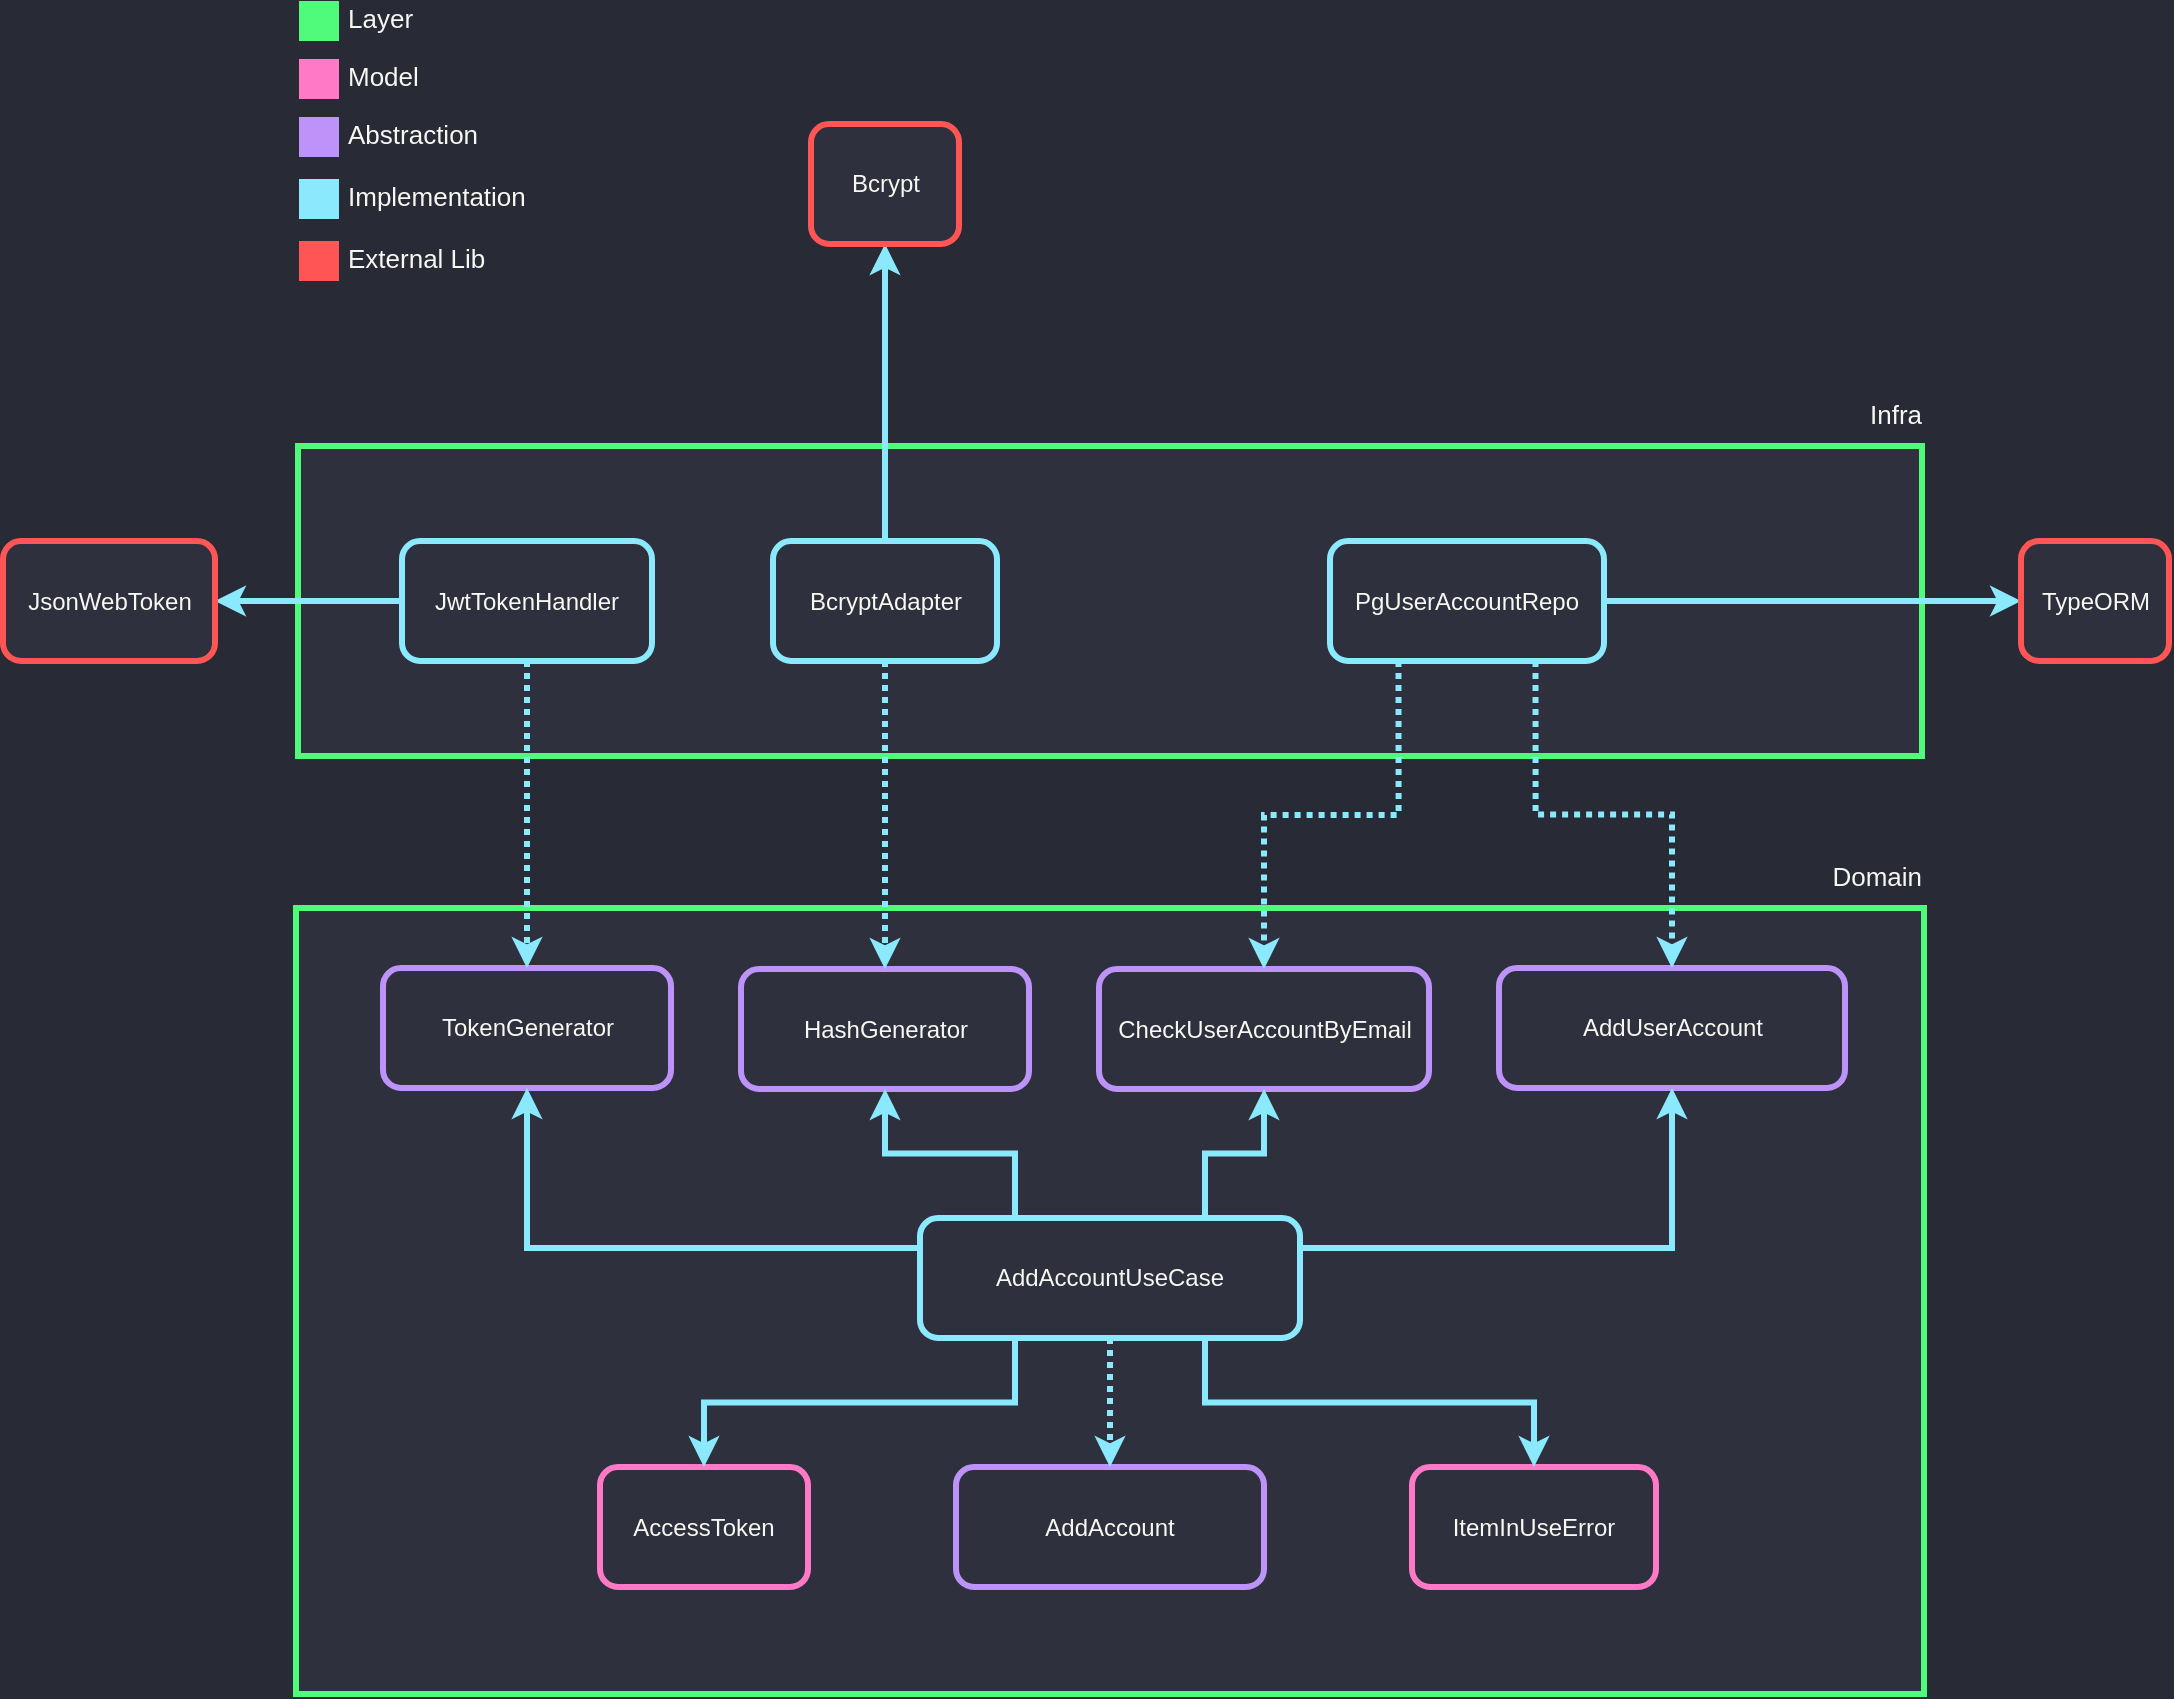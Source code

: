 <mxfile version="12.2.4" pages="1"><diagram id="oO6UN9TOWimA6WXdo8Vw" name="Page-1"><mxGraphModel dx="2033" dy="746" grid="0" gridSize="10" guides="1" tooltips="1" connect="1" arrows="1" fold="1" page="0" pageScale="1" pageWidth="850" pageHeight="1100" background="#282A36" math="0" shadow="0"><root><mxCell id="0"/><mxCell id="1" parent="0"/><mxCell id="2" value="" style="rounded=0;whiteSpace=wrap;html=1;strokeColor=#50FA7B;strokeWidth=3;fillColor=#2E303D;fontColor=#F8F8F2;" parent="1" vertex="1"><mxGeometry x="-300" y="460" width="814" height="393" as="geometry"/></mxCell><mxCell id="3" value="AddAccountUseCase" style="rounded=1;whiteSpace=wrap;html=1;strokeColor=#8BE9FD;fillColor=#2E303D;strokeWidth=3;fontColor=#F8F8F2;" parent="1" vertex="1"><mxGeometry x="12" y="615" width="190" height="60" as="geometry"/></mxCell><mxCell id="15" value="Domain" style="text;html=1;resizable=0;points=[];autosize=1;align=right;verticalAlign=bottom;spacingTop=-4;fontColor=#F8F8F2;fontSize=13;" parent="1" vertex="1"><mxGeometry x="460" y="439" width="54" height="16" as="geometry"/></mxCell><mxCell id="16" value="AddAccount" style="rounded=1;whiteSpace=wrap;html=1;strokeColor=#BD93F9;fillColor=#2E303D;strokeWidth=3;fontColor=#F8F8F2;" parent="1" vertex="1"><mxGeometry x="30" y="739.5" width="154" height="60" as="geometry"/></mxCell><mxCell id="17" value="TokenGenerator" style="rounded=1;whiteSpace=wrap;html=1;strokeColor=#BD93F9;fillColor=#2E303D;strokeWidth=3;fontColor=#F8F8F2;" parent="1" vertex="1"><mxGeometry x="-256.5" y="490" width="144" height="60" as="geometry"/></mxCell><mxCell id="18" value="CheckUserAccountByEmail" style="rounded=1;whiteSpace=wrap;html=1;strokeColor=#BD93F9;fillColor=#2E303D;strokeWidth=3;fontColor=#F8F8F2;" parent="1" vertex="1"><mxGeometry x="101.5" y="490.5" width="165" height="60" as="geometry"/></mxCell><mxCell id="22" value="AddUserAccount" style="rounded=1;whiteSpace=wrap;html=1;strokeColor=#BD93F9;fillColor=#2E303D;strokeWidth=3;fontColor=#F8F8F2;" parent="1" vertex="1"><mxGeometry x="301.5" y="490" width="173" height="60" as="geometry"/></mxCell><mxCell id="24" style="edgeStyle=orthogonalEdgeStyle;rounded=0;orthogonalLoop=1;jettySize=auto;html=1;exitX=0;exitY=0.25;exitDx=0;exitDy=0;strokeColor=#8BE9FD;strokeWidth=3;" parent="1" source="3" target="17" edge="1"><mxGeometry relative="1" as="geometry"><mxPoint x="-67.5" y="599" as="sourcePoint"/><mxPoint x="-156.5" y="550" as="targetPoint"/></mxGeometry></mxCell><mxCell id="25" style="edgeStyle=orthogonalEdgeStyle;rounded=0;orthogonalLoop=1;jettySize=auto;html=1;exitX=0.75;exitY=0;exitDx=0;exitDy=0;strokeColor=#8BE9FD;strokeWidth=3;" parent="1" source="3" target="18" edge="1"><mxGeometry relative="1" as="geometry"><mxPoint x="70" y="625" as="sourcePoint"/><mxPoint x="-146" y="560" as="targetPoint"/></mxGeometry></mxCell><mxCell id="26" style="edgeStyle=orthogonalEdgeStyle;rounded=0;orthogonalLoop=1;jettySize=auto;html=1;exitX=1;exitY=0.25;exitDx=0;exitDy=0;strokeColor=#8BE9FD;strokeWidth=3;entryX=0.5;entryY=1;entryDx=0;entryDy=0;" parent="1" source="3" target="22" edge="1"><mxGeometry relative="1" as="geometry"><mxPoint x="117" y="625" as="sourcePoint"/><mxPoint x="117" y="560.5" as="targetPoint"/><Array as="points"><mxPoint x="388" y="630"/></Array></mxGeometry></mxCell><mxCell id="28" style="edgeStyle=orthogonalEdgeStyle;rounded=0;orthogonalLoop=1;jettySize=auto;html=1;exitX=0.5;exitY=1;exitDx=0;exitDy=0;entryX=0.5;entryY=0;entryDx=0;entryDy=0;strokeWidth=3;strokeColor=#8BE9FD;dashed=1;dashPattern=1 1;" parent="1" source="3" target="16" edge="1"><mxGeometry relative="1" as="geometry"><mxPoint x="18" y="562" as="sourcePoint"/><mxPoint x="18" y="645" as="targetPoint"/></mxGeometry></mxCell><mxCell id="29" value="AccessToken" style="rounded=1;whiteSpace=wrap;html=1;strokeColor=#FF79C6;fillColor=#2E303D;strokeWidth=3;fontColor=#F8F8F2;" parent="1" vertex="1"><mxGeometry x="-148" y="739.5" width="104" height="60" as="geometry"/></mxCell><mxCell id="30" style="edgeStyle=orthogonalEdgeStyle;rounded=0;orthogonalLoop=1;jettySize=auto;html=1;exitX=0.25;exitY=1;exitDx=0;exitDy=0;entryX=0.5;entryY=0;entryDx=0;entryDy=0;strokeColor=#8BE9FD;strokeWidth=3;" parent="1" source="3" target="29" edge="1"><mxGeometry relative="1" as="geometry"><mxPoint x="27" y="656.5" as="sourcePoint"/><mxPoint x="-96" y="739.5" as="targetPoint"/></mxGeometry></mxCell><mxCell id="31" value="HashGenerator" style="rounded=1;whiteSpace=wrap;html=1;strokeColor=#BD93F9;fillColor=#2E303D;strokeWidth=3;fontColor=#F8F8F2;" parent="1" vertex="1"><mxGeometry x="-77.5" y="490.5" width="144" height="60" as="geometry"/></mxCell><mxCell id="33" style="edgeStyle=orthogonalEdgeStyle;rounded=0;orthogonalLoop=1;jettySize=auto;html=1;exitX=0.25;exitY=0;exitDx=0;exitDy=0;strokeColor=#8BE9FD;strokeWidth=3;" parent="1" source="3" target="31" edge="1"><mxGeometry relative="1" as="geometry"><mxPoint x="66.5" y="615" as="sourcePoint"/><mxPoint x="95.5" y="550.5" as="targetPoint"/></mxGeometry></mxCell><mxCell id="34" value="ItemInUseError" style="rounded=1;whiteSpace=wrap;html=1;strokeColor=#FF79C6;fillColor=#2E303D;strokeWidth=3;fontColor=#F8F8F2;" parent="1" vertex="1"><mxGeometry x="258" y="739.5" width="122" height="60" as="geometry"/></mxCell><mxCell id="36" style="edgeStyle=orthogonalEdgeStyle;rounded=0;orthogonalLoop=1;jettySize=auto;html=1;exitX=0.75;exitY=1;exitDx=0;exitDy=0;strokeColor=#8BE9FD;strokeWidth=3;entryX=0.5;entryY=0;entryDx=0;entryDy=0;" parent="1" source="3" target="34" edge="1"><mxGeometry relative="1" as="geometry"><mxPoint x="474.5" y="675" as="sourcePoint"/><mxPoint x="319" y="724" as="targetPoint"/></mxGeometry></mxCell><mxCell id="52" value="" style="rounded=0;whiteSpace=wrap;html=1;strokeColor=none;strokeWidth=3;fillColor=#FF79C6;fontSize=13;fontColor=#F8F8F2;align=right;" parent="1" vertex="1"><mxGeometry x="-298.5" y="35.5" width="20" height="20" as="geometry"/></mxCell><mxCell id="53" value="Model" style="text;html=1;resizable=0;points=[];autosize=1;align=left;verticalAlign=middle;spacingTop=-4;fontSize=13;fontColor=#F8F8F2;" parent="1" vertex="1"><mxGeometry x="-276.5" y="37.5" width="45" height="16" as="geometry"/></mxCell><mxCell id="54" value="" style="rounded=0;whiteSpace=wrap;html=1;strokeColor=none;strokeWidth=3;fillColor=#BD93F9;fontSize=13;fontColor=#F8F8F2;align=right;" parent="1" vertex="1"><mxGeometry x="-298.5" y="64.5" width="20" height="20" as="geometry"/></mxCell><mxCell id="55" value="Abstraction" style="text;html=1;resizable=0;points=[];autosize=1;align=left;verticalAlign=middle;spacingTop=-4;fontSize=13;fontColor=#F8F8F2;" parent="1" vertex="1"><mxGeometry x="-276.5" y="66.5" width="75" height="16" as="geometry"/></mxCell><mxCell id="56" value="" style="rounded=0;whiteSpace=wrap;html=1;strokeColor=none;strokeWidth=3;fillColor=#8BE9FD;fontSize=13;fontColor=#F8F8F2;align=right;" parent="1" vertex="1"><mxGeometry x="-298.5" y="95.5" width="20" height="20" as="geometry"/></mxCell><mxCell id="57" value="Implementation" style="text;html=1;resizable=0;points=[];autosize=1;align=left;verticalAlign=middle;spacingTop=-4;fontSize=13;fontColor=#F8F8F2;" parent="1" vertex="1"><mxGeometry x="-276.5" y="97.5" width="99" height="16" as="geometry"/></mxCell><mxCell id="58" value="" style="rounded=0;whiteSpace=wrap;html=1;strokeColor=none;strokeWidth=3;fillColor=#50FA7B;fontSize=13;fontColor=#F8F8F2;align=right;" parent="1" vertex="1"><mxGeometry x="-298.5" y="6.5" width="20" height="20" as="geometry"/></mxCell><mxCell id="59" value="Layer" style="text;html=1;resizable=0;points=[];autosize=1;align=left;verticalAlign=middle;spacingTop=-4;fontSize=13;fontColor=#F8F8F2;" parent="1" vertex="1"><mxGeometry x="-276.5" y="8.5" width="43" height="16" as="geometry"/></mxCell><mxCell id="60" value="" style="rounded=0;whiteSpace=wrap;html=1;strokeColor=none;strokeWidth=3;fillColor=#FF5555;fontSize=13;fontColor=#F8F8F2;align=right;" parent="1" vertex="1"><mxGeometry x="-298.5" y="126.5" width="20" height="20" as="geometry"/></mxCell><mxCell id="61" value="External Lib" style="text;html=1;resizable=0;points=[];autosize=1;align=left;verticalAlign=middle;spacingTop=-4;fontSize=13;fontColor=#F8F8F2;" parent="1" vertex="1"><mxGeometry x="-276.5" y="128.5" width="79" height="16" as="geometry"/></mxCell><mxCell id="62" value="" style="rounded=0;whiteSpace=wrap;html=1;strokeColor=#50FA7B;strokeWidth=3;fillColor=#2E303D;fontColor=#F8F8F2;" parent="1" vertex="1"><mxGeometry x="-299" y="229" width="812" height="155" as="geometry"/></mxCell><mxCell id="63" value="Infra" style="text;html=1;resizable=0;points=[];autosize=1;align=right;verticalAlign=bottom;spacingTop=-4;fontColor=#F8F8F2;fontSize=13;" parent="1" vertex="1"><mxGeometry x="478" y="207.5" width="36" height="16" as="geometry"/></mxCell><mxCell id="64" style="edgeStyle=orthogonalEdgeStyle;rounded=0;orthogonalLoop=1;jettySize=auto;html=1;exitX=0.5;exitY=0;exitDx=0;exitDy=0;entryX=0.5;entryY=1;entryDx=0;entryDy=0;strokeColor=#8BE9FD;strokeWidth=3;" parent="1" source="65" target="71" edge="1"><mxGeometry relative="1" as="geometry"><mxPoint x="-24" y="256" as="targetPoint"/></mxGeometry></mxCell><mxCell id="65" value="BcryptAdapter" style="rounded=1;whiteSpace=wrap;html=1;strokeColor=#8BE9FD;fillColor=#2E303D;strokeWidth=3;fontColor=#F8F8F2;" parent="1" vertex="1"><mxGeometry x="-61.5" y="276.5" width="112" height="60" as="geometry"/></mxCell><mxCell id="71" value="Bcrypt" style="rounded=1;whiteSpace=wrap;html=1;strokeColor=#FF5555;fillColor=#2E303D;strokeWidth=3;fontColor=#F8F8F2;" parent="1" vertex="1"><mxGeometry x="-42.5" y="68" width="74" height="60" as="geometry"/></mxCell><mxCell id="72" style="edgeStyle=orthogonalEdgeStyle;rounded=0;orthogonalLoop=1;jettySize=auto;html=1;exitX=0;exitY=0.5;exitDx=0;exitDy=0;entryX=1;entryY=0.5;entryDx=0;entryDy=0;strokeColor=#8BE9FD;strokeWidth=3;" parent="1" source="73" target="74" edge="1"><mxGeometry relative="1" as="geometry"/></mxCell><mxCell id="73" value="JwtTokenHandler" style="rounded=1;whiteSpace=wrap;html=1;strokeColor=#8BE9FD;fillColor=#2E303D;strokeWidth=3;fontColor=#F8F8F2;" parent="1" vertex="1"><mxGeometry x="-247" y="276.5" width="125" height="60" as="geometry"/></mxCell><mxCell id="74" value="JsonWebToken" style="rounded=1;whiteSpace=wrap;html=1;strokeColor=#FF5555;fillColor=#2E303D;strokeWidth=3;fontColor=#F8F8F2;" parent="1" vertex="1"><mxGeometry x="-446.5" y="276.5" width="106" height="60" as="geometry"/></mxCell><mxCell id="75" style="edgeStyle=orthogonalEdgeStyle;rounded=0;orthogonalLoop=1;jettySize=auto;html=1;exitX=1;exitY=0.5;exitDx=0;exitDy=0;entryX=0;entryY=0.5;entryDx=0;entryDy=0;strokeColor=#8BE9FD;strokeWidth=3;" parent="1" source="76" target="77" edge="1"><mxGeometry relative="1" as="geometry"/></mxCell><mxCell id="76" value="PgUserAccountRepo" style="rounded=1;whiteSpace=wrap;html=1;strokeColor=#8BE9FD;fillColor=#2E303D;strokeWidth=3;fontColor=#F8F8F2;" parent="1" vertex="1"><mxGeometry x="217" y="276.5" width="137" height="60" as="geometry"/></mxCell><mxCell id="77" value="TypeORM" style="rounded=1;whiteSpace=wrap;html=1;strokeColor=#FF5555;fillColor=#2E303D;strokeWidth=3;fontColor=#F8F8F2;" parent="1" vertex="1"><mxGeometry x="562.5" y="276.5" width="74" height="60" as="geometry"/></mxCell><mxCell id="78" style="edgeStyle=orthogonalEdgeStyle;rounded=0;orthogonalLoop=1;jettySize=auto;html=1;exitX=0.5;exitY=1;exitDx=0;exitDy=0;entryX=0.5;entryY=0;entryDx=0;entryDy=0;dashed=1;dashPattern=1 1;strokeColor=#8BE9FD;strokeWidth=3;" parent="1" source="73" target="17" edge="1"><mxGeometry relative="1" as="geometry"><mxPoint x="-191" y="365" as="sourcePoint"/><mxPoint x="-191" y="484" as="targetPoint"/></mxGeometry></mxCell><mxCell id="79" style="edgeStyle=orthogonalEdgeStyle;rounded=0;orthogonalLoop=1;jettySize=auto;html=1;exitX=0.5;exitY=1;exitDx=0;exitDy=0;dashed=1;dashPattern=1 1;strokeColor=#8BE9FD;strokeWidth=3;entryX=0.5;entryY=0;entryDx=0;entryDy=0;" parent="1" source="65" target="31" edge="1"><mxGeometry relative="1" as="geometry"><mxPoint x="-5.5" y="365" as="sourcePoint"/><mxPoint x="65" y="424" as="targetPoint"/><Array as="points"/></mxGeometry></mxCell><mxCell id="80" style="edgeStyle=orthogonalEdgeStyle;rounded=0;orthogonalLoop=1;jettySize=auto;html=1;exitX=0.25;exitY=1;exitDx=0;exitDy=0;dashed=1;dashPattern=1 1;strokeColor=#8BE9FD;strokeWidth=3;entryX=0.5;entryY=0;entryDx=0;entryDy=0;" parent="1" source="76" target="18" edge="1"><mxGeometry relative="1" as="geometry"><mxPoint x="190" y="326" as="sourcePoint"/><mxPoint x="190" y="480" as="targetPoint"/><Array as="points"/></mxGeometry></mxCell><mxCell id="82" style="edgeStyle=orthogonalEdgeStyle;rounded=0;orthogonalLoop=1;jettySize=auto;html=1;exitX=0.75;exitY=1;exitDx=0;exitDy=0;dashed=1;dashPattern=1 1;strokeColor=#8BE9FD;strokeWidth=3;entryX=0.5;entryY=0;entryDx=0;entryDy=0;" parent="1" source="76" target="22" edge="1"><mxGeometry relative="1" as="geometry"><mxPoint x="282" y="347" as="sourcePoint"/><mxPoint x="194" y="501" as="targetPoint"/><Array as="points"/></mxGeometry></mxCell></root></mxGraphModel></diagram></mxfile>
